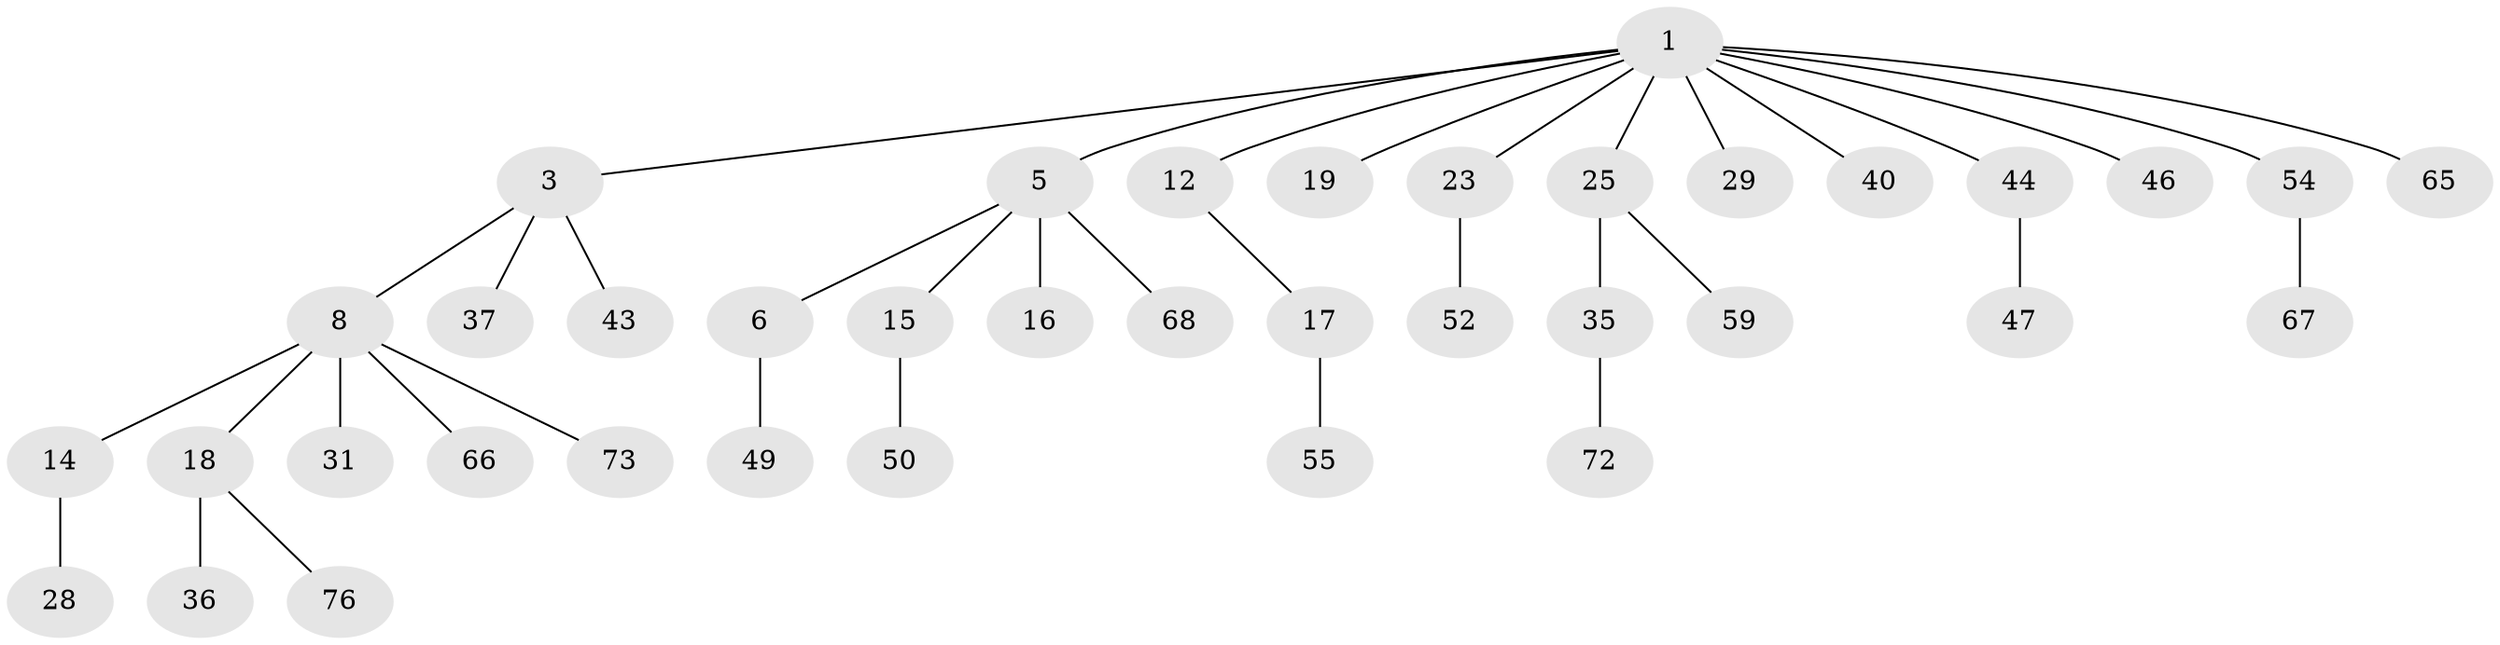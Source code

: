 // original degree distribution, {6: 0.012987012987012988, 4: 0.09090909090909091, 5: 0.025974025974025976, 3: 0.16883116883116883, 2: 0.19480519480519481, 1: 0.5064935064935064}
// Generated by graph-tools (version 1.1) at 2025/19/03/04/25 18:19:24]
// undirected, 38 vertices, 37 edges
graph export_dot {
graph [start="1"]
  node [color=gray90,style=filled];
  1 [super="+2+4+7+10"];
  3 [super="+21"];
  5 [super="+27"];
  6 [super="+42+70"];
  8 [super="+45+9"];
  12;
  14 [super="+24+34"];
  15 [super="+20+41"];
  16;
  17 [super="+33"];
  18;
  19 [super="+75"];
  23;
  25;
  28;
  29;
  31 [super="+71+38+74"];
  35 [super="+61+48"];
  36 [super="+64+69"];
  37 [super="+60"];
  40;
  43 [super="+63"];
  44;
  46 [super="+62"];
  47 [super="+53"];
  49;
  50;
  52;
  54 [super="+57"];
  55;
  59;
  65;
  66;
  67;
  68;
  72;
  73;
  76;
  1 -- 3;
  1 -- 54;
  1 -- 19;
  1 -- 5;
  1 -- 46;
  1 -- 40;
  1 -- 12;
  1 -- 25;
  1 -- 29;
  1 -- 23;
  1 -- 65;
  1 -- 44;
  3 -- 8;
  3 -- 37;
  3 -- 43;
  5 -- 6;
  5 -- 15;
  5 -- 16;
  5 -- 68;
  6 -- 49;
  8 -- 66;
  8 -- 73;
  8 -- 18;
  8 -- 14;
  8 -- 31;
  12 -- 17;
  14 -- 28;
  15 -- 50;
  17 -- 55;
  18 -- 36;
  18 -- 76;
  23 -- 52;
  25 -- 35;
  25 -- 59;
  35 -- 72;
  44 -- 47;
  54 -- 67;
}
